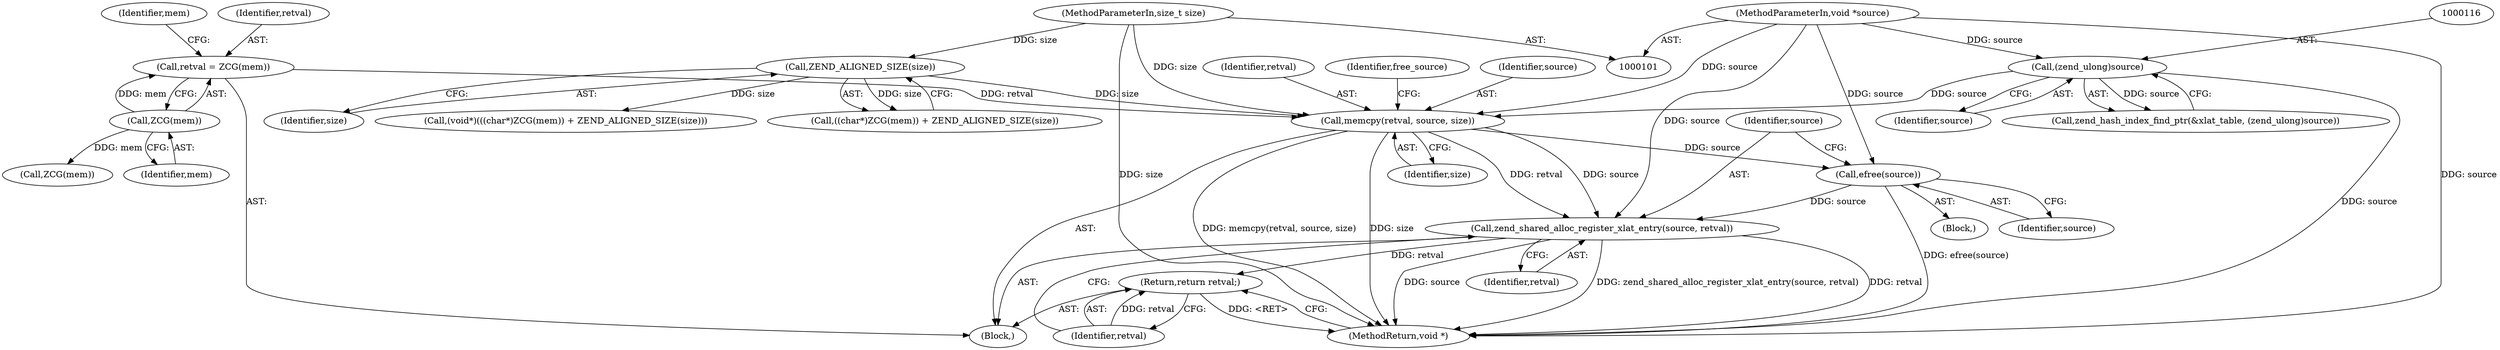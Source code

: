 digraph "1_php_777c39f4042327eac4b63c7ee87dc1c7a09a3115@API" {
"1000145" [label="(Call,efree(source))"];
"1000138" [label="(Call,memcpy(retval, source, size))"];
"1000122" [label="(Call,retval = ZCG(mem))"];
"1000124" [label="(Call,ZCG(mem))"];
"1000115" [label="(Call,(zend_ulong)source)"];
"1000102" [label="(MethodParameterIn,void *source)"];
"1000136" [label="(Call,ZEND_ALIGNED_SIZE(size))"];
"1000103" [label="(MethodParameterIn,size_t size)"];
"1000147" [label="(Call,zend_shared_alloc_register_xlat_entry(source, retval))"];
"1000150" [label="(Return,return retval;)"];
"1000149" [label="(Identifier,retval)"];
"1000139" [label="(Identifier,retval)"];
"1000129" [label="(Call,(void*)(((char*)ZCG(mem)) + ZEND_ALIGNED_SIZE(size)))"];
"1000105" [label="(Block,)"];
"1000125" [label="(Identifier,mem)"];
"1000103" [label="(MethodParameterIn,size_t size)"];
"1000143" [label="(Identifier,free_source)"];
"1000122" [label="(Call,retval = ZCG(mem))"];
"1000115" [label="(Call,(zend_ulong)source)"];
"1000140" [label="(Identifier,source)"];
"1000144" [label="(Block,)"];
"1000102" [label="(MethodParameterIn,void *source)"];
"1000147" [label="(Call,zend_shared_alloc_register_xlat_entry(source, retval))"];
"1000117" [label="(Identifier,source)"];
"1000141" [label="(Identifier,size)"];
"1000150" [label="(Return,return retval;)"];
"1000124" [label="(Call,ZCG(mem))"];
"1000123" [label="(Identifier,retval)"];
"1000136" [label="(Call,ZEND_ALIGNED_SIZE(size))"];
"1000128" [label="(Identifier,mem)"];
"1000152" [label="(MethodReturn,void *)"];
"1000138" [label="(Call,memcpy(retval, source, size))"];
"1000127" [label="(Call,ZCG(mem))"];
"1000112" [label="(Call,zend_hash_index_find_ptr(&xlat_table, (zend_ulong)source))"];
"1000131" [label="(Call,((char*)ZCG(mem)) + ZEND_ALIGNED_SIZE(size))"];
"1000137" [label="(Identifier,size)"];
"1000146" [label="(Identifier,source)"];
"1000148" [label="(Identifier,source)"];
"1000145" [label="(Call,efree(source))"];
"1000151" [label="(Identifier,retval)"];
"1000145" -> "1000144"  [label="AST: "];
"1000145" -> "1000146"  [label="CFG: "];
"1000146" -> "1000145"  [label="AST: "];
"1000148" -> "1000145"  [label="CFG: "];
"1000145" -> "1000152"  [label="DDG: efree(source)"];
"1000138" -> "1000145"  [label="DDG: source"];
"1000102" -> "1000145"  [label="DDG: source"];
"1000145" -> "1000147"  [label="DDG: source"];
"1000138" -> "1000105"  [label="AST: "];
"1000138" -> "1000141"  [label="CFG: "];
"1000139" -> "1000138"  [label="AST: "];
"1000140" -> "1000138"  [label="AST: "];
"1000141" -> "1000138"  [label="AST: "];
"1000143" -> "1000138"  [label="CFG: "];
"1000138" -> "1000152"  [label="DDG: memcpy(retval, source, size)"];
"1000138" -> "1000152"  [label="DDG: size"];
"1000122" -> "1000138"  [label="DDG: retval"];
"1000115" -> "1000138"  [label="DDG: source"];
"1000102" -> "1000138"  [label="DDG: source"];
"1000136" -> "1000138"  [label="DDG: size"];
"1000103" -> "1000138"  [label="DDG: size"];
"1000138" -> "1000147"  [label="DDG: source"];
"1000138" -> "1000147"  [label="DDG: retval"];
"1000122" -> "1000105"  [label="AST: "];
"1000122" -> "1000124"  [label="CFG: "];
"1000123" -> "1000122"  [label="AST: "];
"1000124" -> "1000122"  [label="AST: "];
"1000128" -> "1000122"  [label="CFG: "];
"1000124" -> "1000122"  [label="DDG: mem"];
"1000124" -> "1000125"  [label="CFG: "];
"1000125" -> "1000124"  [label="AST: "];
"1000124" -> "1000127"  [label="DDG: mem"];
"1000115" -> "1000112"  [label="AST: "];
"1000115" -> "1000117"  [label="CFG: "];
"1000116" -> "1000115"  [label="AST: "];
"1000117" -> "1000115"  [label="AST: "];
"1000112" -> "1000115"  [label="CFG: "];
"1000115" -> "1000152"  [label="DDG: source"];
"1000115" -> "1000112"  [label="DDG: source"];
"1000102" -> "1000115"  [label="DDG: source"];
"1000102" -> "1000101"  [label="AST: "];
"1000102" -> "1000152"  [label="DDG: source"];
"1000102" -> "1000147"  [label="DDG: source"];
"1000136" -> "1000131"  [label="AST: "];
"1000136" -> "1000137"  [label="CFG: "];
"1000137" -> "1000136"  [label="AST: "];
"1000131" -> "1000136"  [label="CFG: "];
"1000136" -> "1000129"  [label="DDG: size"];
"1000136" -> "1000131"  [label="DDG: size"];
"1000103" -> "1000136"  [label="DDG: size"];
"1000103" -> "1000101"  [label="AST: "];
"1000103" -> "1000152"  [label="DDG: size"];
"1000147" -> "1000105"  [label="AST: "];
"1000147" -> "1000149"  [label="CFG: "];
"1000148" -> "1000147"  [label="AST: "];
"1000149" -> "1000147"  [label="AST: "];
"1000151" -> "1000147"  [label="CFG: "];
"1000147" -> "1000152"  [label="DDG: retval"];
"1000147" -> "1000152"  [label="DDG: source"];
"1000147" -> "1000152"  [label="DDG: zend_shared_alloc_register_xlat_entry(source, retval)"];
"1000147" -> "1000150"  [label="DDG: retval"];
"1000150" -> "1000105"  [label="AST: "];
"1000150" -> "1000151"  [label="CFG: "];
"1000151" -> "1000150"  [label="AST: "];
"1000152" -> "1000150"  [label="CFG: "];
"1000150" -> "1000152"  [label="DDG: <RET>"];
"1000151" -> "1000150"  [label="DDG: retval"];
}
